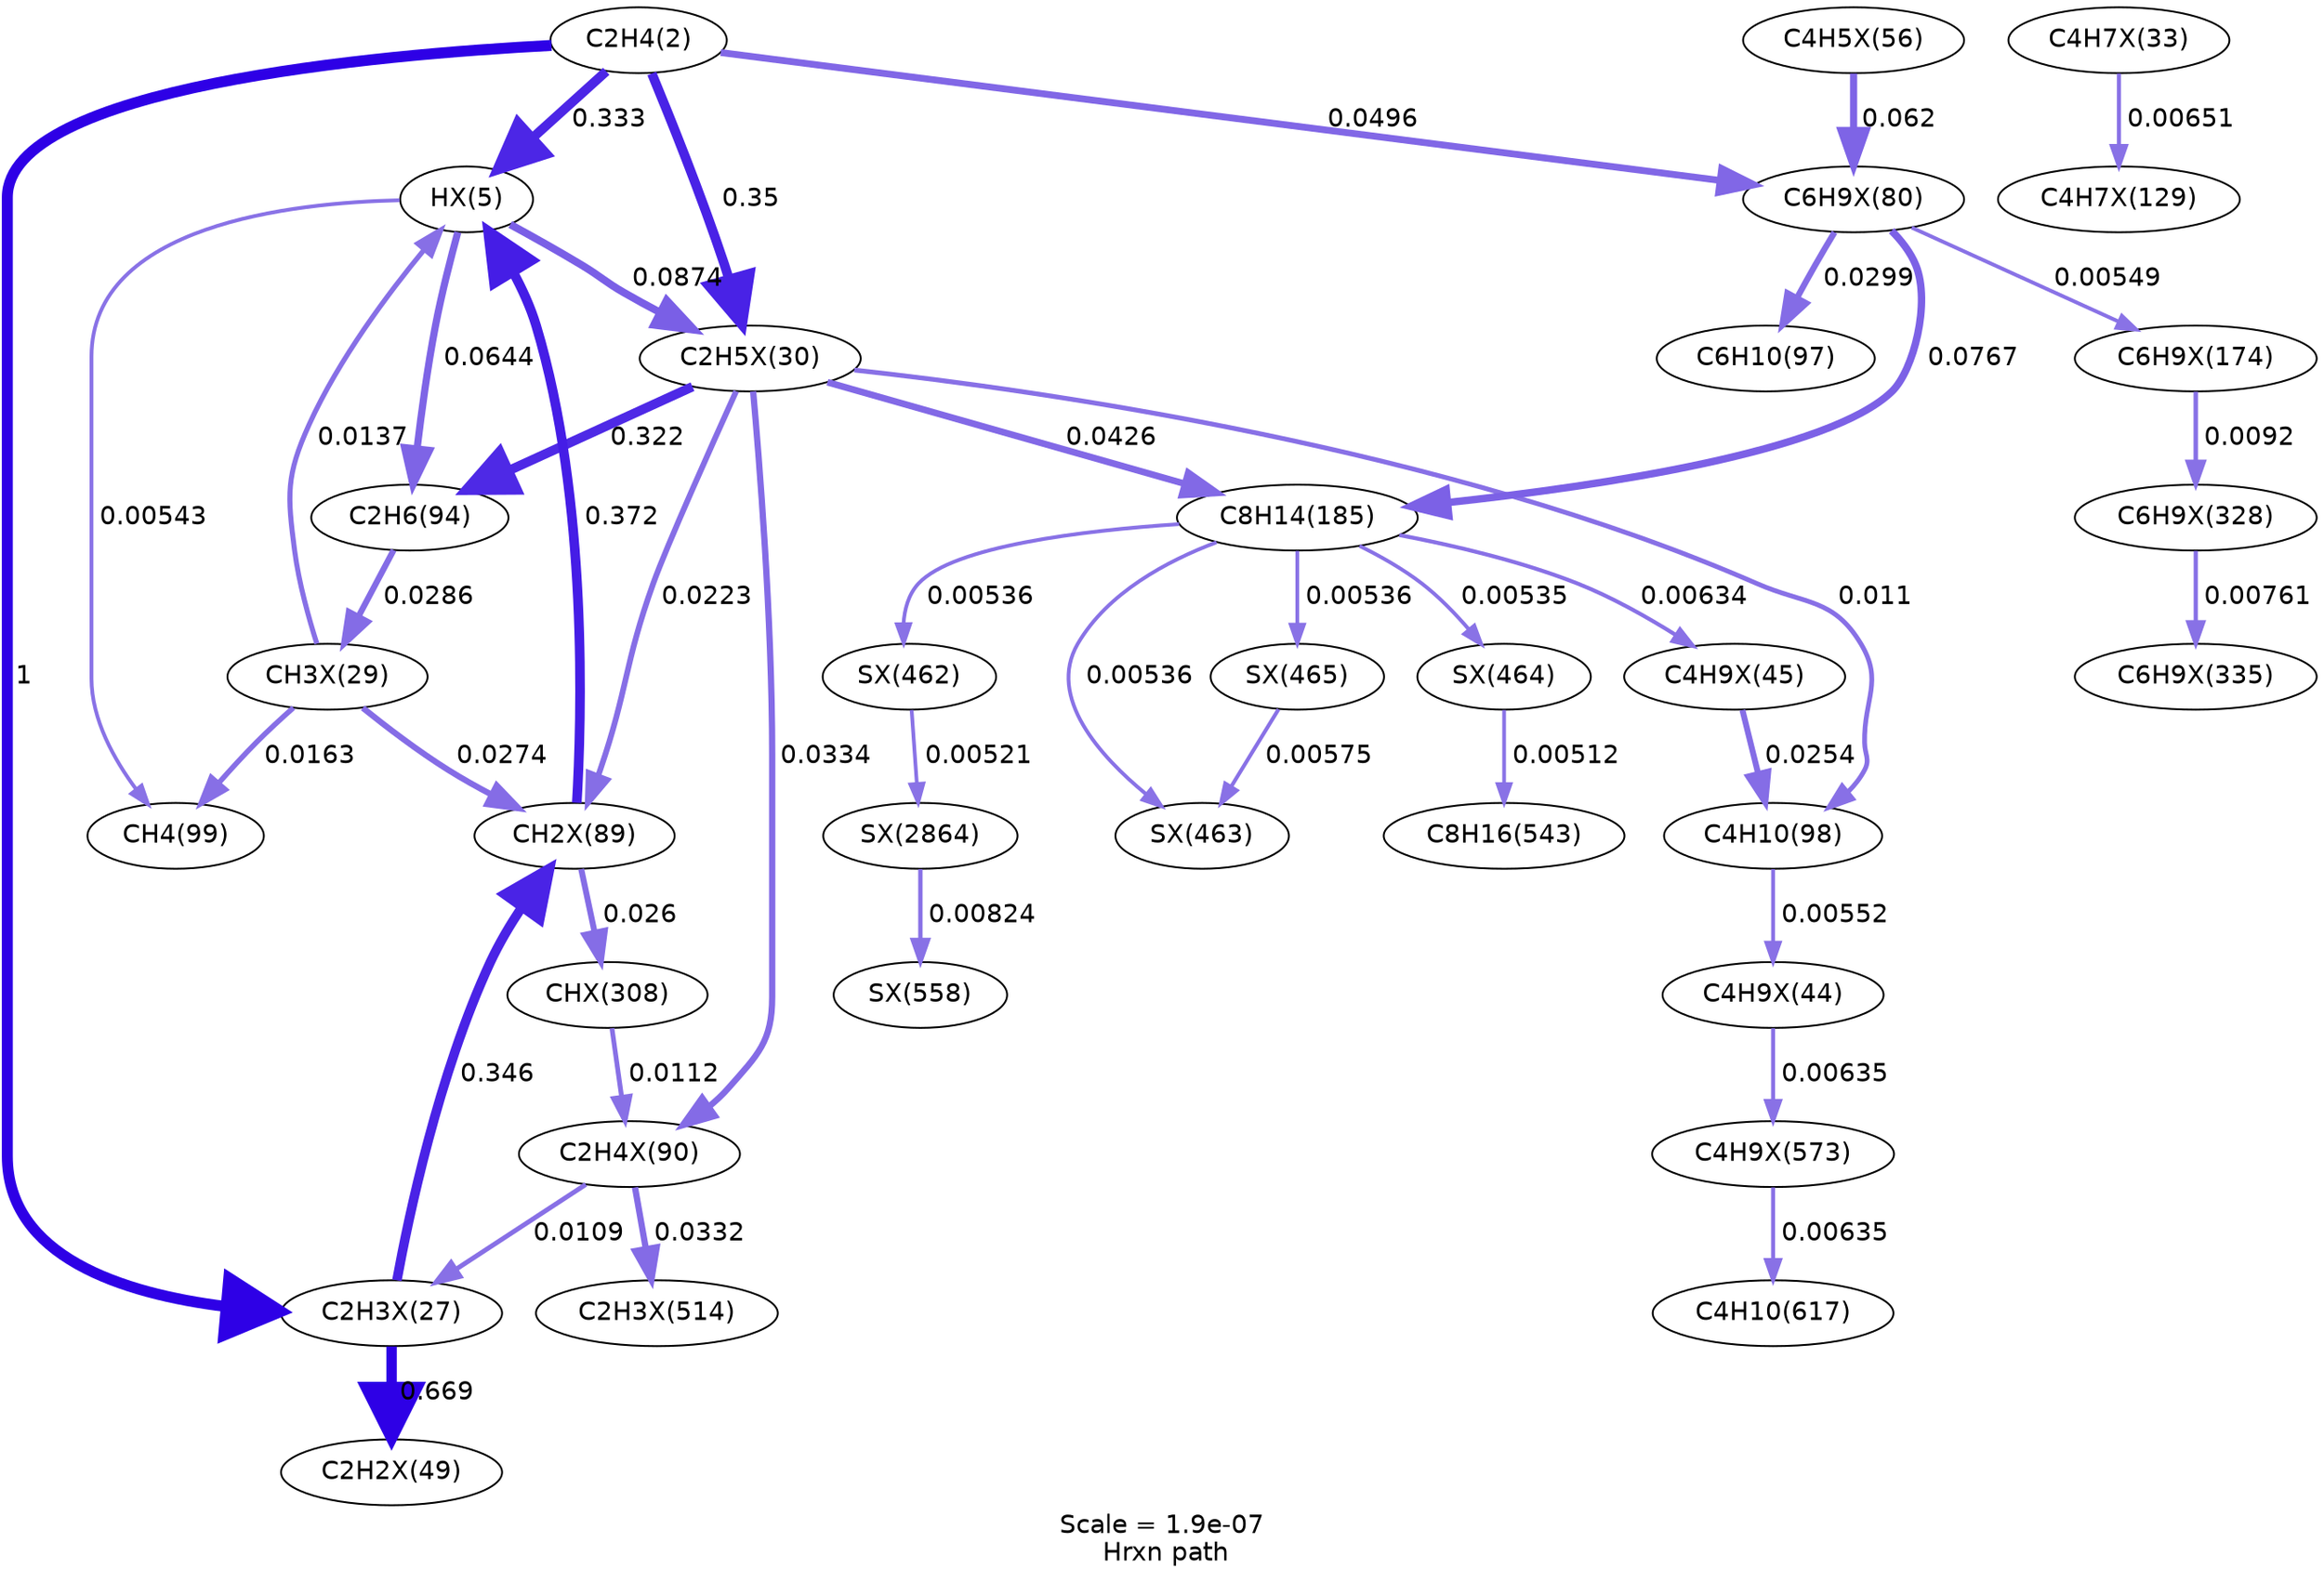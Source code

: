 digraph reaction_paths {
center=1;
s5 -> s28[fontname="Helvetica", style="setlinewidth(5.17)", arrowsize=2.59, color="0.7, 0.833, 0.9"
, label=" 0.333"];
s5 -> s29[fontname="Helvetica", style="setlinewidth(6)", arrowsize=3, color="0.7, 1.5, 0.9"
, label=" 1"];
s5 -> s31[fontname="Helvetica", style="setlinewidth(5.21)", arrowsize=2.6, color="0.7, 0.85, 0.9"
, label=" 0.35"];
s5 -> s44[fontname="Helvetica", style="setlinewidth(3.73)", arrowsize=1.87, color="0.7, 0.55, 0.9"
, label=" 0.0496"];
s28 -> s31[fontname="Helvetica", style="setlinewidth(4.16)", arrowsize=2.08, color="0.7, 0.587, 0.9"
, label=" 0.0874"];
s28 -> s10[fontname="Helvetica", style="setlinewidth(3.93)", arrowsize=1.96, color="0.7, 0.564, 0.9"
, label=" 0.0644"];
s30 -> s28[fontname="Helvetica", style="setlinewidth(2.76)", arrowsize=1.38, color="0.7, 0.514, 0.9"
, label=" 0.0137"];
s45 -> s28[fontname="Helvetica", style="setlinewidth(5.25)", arrowsize=2.63, color="0.7, 0.872, 0.9"
, label=" 0.372"];
s28 -> s13[fontname="Helvetica", style="setlinewidth(2.06)", arrowsize=1.03, color="0.7, 0.505, 0.9"
, label=" 0.00543"];
s29 -> s45[fontname="Helvetica", style="setlinewidth(5.2)", arrowsize=2.6, color="0.7, 0.846, 0.9"
, label=" 0.346"];
s29 -> s38[fontname="Helvetica", style="setlinewidth(5.7)", arrowsize=2.85, color="0.7, 1.17, 0.9"
, label=" 0.669"];
s46 -> s29[fontname="Helvetica", style="setlinewidth(2.59)", arrowsize=1.3, color="0.7, 0.511, 0.9"
, label=" 0.0109"];
s41 -> s44[fontname="Helvetica", style="setlinewidth(3.9)", arrowsize=1.95, color="0.7, 0.562, 0.9"
, label=" 0.062"];
s31 -> s10[fontname="Helvetica", style="setlinewidth(5.14)", arrowsize=2.57, color="0.7, 0.822, 0.9"
, label=" 0.322"];
s31 -> s45[fontname="Helvetica", style="setlinewidth(3.13)", arrowsize=1.56, color="0.7, 0.522, 0.9"
, label=" 0.0223"];
s31 -> s17[fontname="Helvetica", style="setlinewidth(3.62)", arrowsize=1.81, color="0.7, 0.543, 0.9"
, label=" 0.0426"];
s31 -> s46[fontname="Helvetica", style="setlinewidth(3.43)", arrowsize=1.72, color="0.7, 0.533, 0.9"
, label=" 0.0334"];
s31 -> s12[fontname="Helvetica", style="setlinewidth(2.6)", arrowsize=1.3, color="0.7, 0.511, 0.9"
, label=" 0.011"];
s10 -> s30[fontname="Helvetica", style="setlinewidth(3.32)", arrowsize=1.66, color="0.7, 0.529, 0.9"
, label=" 0.0286"];
s34 -> s50[fontname="Helvetica", style="setlinewidth(2.2)", arrowsize=1.1, color="0.7, 0.507, 0.9"
, label=" 0.00651"];
s44 -> s11[fontname="Helvetica", style="setlinewidth(3.35)", arrowsize=1.67, color="0.7, 0.53, 0.9"
, label=" 0.0299"];
s44 -> s17[fontname="Helvetica", style="setlinewidth(4.06)", arrowsize=2.03, color="0.7, 0.577, 0.9"
, label=" 0.0767"];
s44 -> s56[fontname="Helvetica", style="setlinewidth(2.07)", arrowsize=1.03, color="0.7, 0.505, 0.9"
, label=" 0.00549"];
s30 -> s45[fontname="Helvetica", style="setlinewidth(3.28)", arrowsize=1.64, color="0.7, 0.527, 0.9"
, label=" 0.0274"];
s30 -> s13[fontname="Helvetica", style="setlinewidth(2.89)", arrowsize=1.45, color="0.7, 0.516, 0.9"
, label=" 0.0163"];
s45 -> s58[fontname="Helvetica", style="setlinewidth(3.25)", arrowsize=1.62, color="0.7, 0.526, 0.9"
, label=" 0.026"];
s58 -> s46[fontname="Helvetica", style="setlinewidth(2.61)", arrowsize=1.3, color="0.7, 0.511, 0.9"
, label=" 0.0112"];
s17 -> s37[fontname="Helvetica", style="setlinewidth(2.18)", arrowsize=1.09, color="0.7, 0.506, 0.9"
, label=" 0.00634"];
s17 -> s77[fontname="Helvetica", style="setlinewidth(2.05)", arrowsize=1.03, color="0.7, 0.505, 0.9"
, label=" 0.00535"];
s17 -> s75[fontname="Helvetica", style="setlinewidth(2.05)", arrowsize=1.03, color="0.7, 0.505, 0.9"
, label=" 0.00536"];
s17 -> s76[fontname="Helvetica", style="setlinewidth(2.05)", arrowsize=1.03, color="0.7, 0.505, 0.9"
, label=" 0.00536"];
s17 -> s78[fontname="Helvetica", style="setlinewidth(2.05)", arrowsize=1.03, color="0.7, 0.505, 0.9"
, label=" 0.00536"];
s46 -> s80[fontname="Helvetica", style="setlinewidth(3.43)", arrowsize=1.71, color="0.7, 0.533, 0.9"
, label=" 0.0332"];
s37 -> s12[fontname="Helvetica", style="setlinewidth(3.23)", arrowsize=1.61, color="0.7, 0.525, 0.9"
, label=" 0.0254"];
s12 -> s36[fontname="Helvetica", style="setlinewidth(2.08)", arrowsize=1.04, color="0.7, 0.506, 0.9"
, label=" 0.00552"];
s36 -> s86[fontname="Helvetica", style="setlinewidth(2.18)", arrowsize=1.09, color="0.7, 0.506, 0.9"
, label=" 0.00635"];
s86 -> s20[fontname="Helvetica", style="setlinewidth(2.18)", arrowsize=1.09, color="0.7, 0.506, 0.9"
, label=" 0.00635"];
s56 -> s60[fontname="Helvetica", style="setlinewidth(2.46)", arrowsize=1.23, color="0.7, 0.509, 0.9"
, label=" 0.0092"];
s60 -> s64[fontname="Helvetica", style="setlinewidth(2.32)", arrowsize=1.16, color="0.7, 0.508, 0.9"
, label=" 0.00761"];
s77 -> s19[fontname="Helvetica", style="setlinewidth(2.02)", arrowsize=1.01, color="0.7, 0.505, 0.9"
, label=" 0.00512"];
s75 -> s136[fontname="Helvetica", style="setlinewidth(2.03)", arrowsize=1.02, color="0.7, 0.505, 0.9"
, label=" 0.00521"];
s136 -> s83[fontname="Helvetica", style="setlinewidth(2.38)", arrowsize=1.19, color="0.7, 0.508, 0.9"
, label=" 0.00824"];
s78 -> s76[fontname="Helvetica", style="setlinewidth(2.1)", arrowsize=1.05, color="0.7, 0.506, 0.9"
, label=" 0.00575"];
s5 [ fontname="Helvetica", label="C2H4(2)"];
s10 [ fontname="Helvetica", label="C2H6(94)"];
s11 [ fontname="Helvetica", label="C6H10(97)"];
s12 [ fontname="Helvetica", label="C4H10(98)"];
s13 [ fontname="Helvetica", label="CH4(99)"];
s17 [ fontname="Helvetica", label="C8H14(185)"];
s19 [ fontname="Helvetica", label="C8H16(543)"];
s20 [ fontname="Helvetica", label="C4H10(617)"];
s28 [ fontname="Helvetica", label="HX(5)"];
s29 [ fontname="Helvetica", label="C2H3X(27)"];
s30 [ fontname="Helvetica", label="CH3X(29)"];
s31 [ fontname="Helvetica", label="C2H5X(30)"];
s34 [ fontname="Helvetica", label="C4H7X(33)"];
s36 [ fontname="Helvetica", label="C4H9X(44)"];
s37 [ fontname="Helvetica", label="C4H9X(45)"];
s38 [ fontname="Helvetica", label="C2H2X(49)"];
s41 [ fontname="Helvetica", label="C4H5X(56)"];
s44 [ fontname="Helvetica", label="C6H9X(80)"];
s45 [ fontname="Helvetica", label="CH2X(89)"];
s46 [ fontname="Helvetica", label="C2H4X(90)"];
s50 [ fontname="Helvetica", label="C4H7X(129)"];
s56 [ fontname="Helvetica", label="C6H9X(174)"];
s58 [ fontname="Helvetica", label="CHX(308)"];
s60 [ fontname="Helvetica", label="C6H9X(328)"];
s64 [ fontname="Helvetica", label="C6H9X(335)"];
s75 [ fontname="Helvetica", label="SX(462)"];
s76 [ fontname="Helvetica", label="SX(463)"];
s77 [ fontname="Helvetica", label="SX(464)"];
s78 [ fontname="Helvetica", label="SX(465)"];
s80 [ fontname="Helvetica", label="C2H3X(514)"];
s83 [ fontname="Helvetica", label="SX(558)"];
s86 [ fontname="Helvetica", label="C4H9X(573)"];
s136 [ fontname="Helvetica", label="SX(2864)"];
 label = "Scale = 1.9e-07\l Hrxn path";
 fontname = "Helvetica";
}

